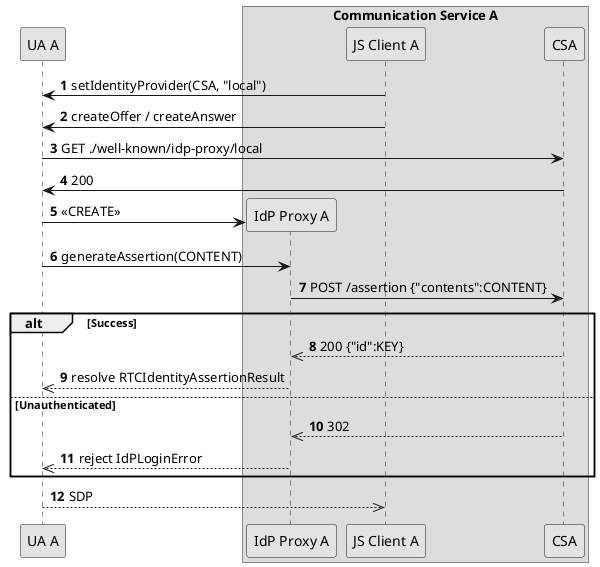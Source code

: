 @startuml

skinparam monochrome true
skinparam defaultFontStyle bold

autonumber

		participant "UA A" as uaa

		box "Communication Service A"
        participant "IdP Proxy A" as idpa
		participant "JS Client A" as js
        participant "CSA" as csa
		end box

js		 -> uaa			: setIdentityProvider(CSA, "local")
js		 -> uaa			: createOffer / createAnswer
uaa		 -> csa			: GET ./well-known/idp-proxy/local
csa		 -> uaa			: 200
create idpa	
uaa		 -> idpa		: <<CREATE>>
uaa		 ->	idpa		: generateAssertion(CONTENT)
idpa	 -> csa			: POST /assertion {"contents":CONTENT}
alt Success
csa		 -->> idpa		: 200 {"id":KEY}
idpa	 -->> uaa		: resolve RTCIdentityAssertionResult
else Unauthenticated
csa		 -->> idpa		: 302
idpa	 -->> uaa		: reject IdPLoginError
end
uaa		 -->> js			: SDP


@enduml